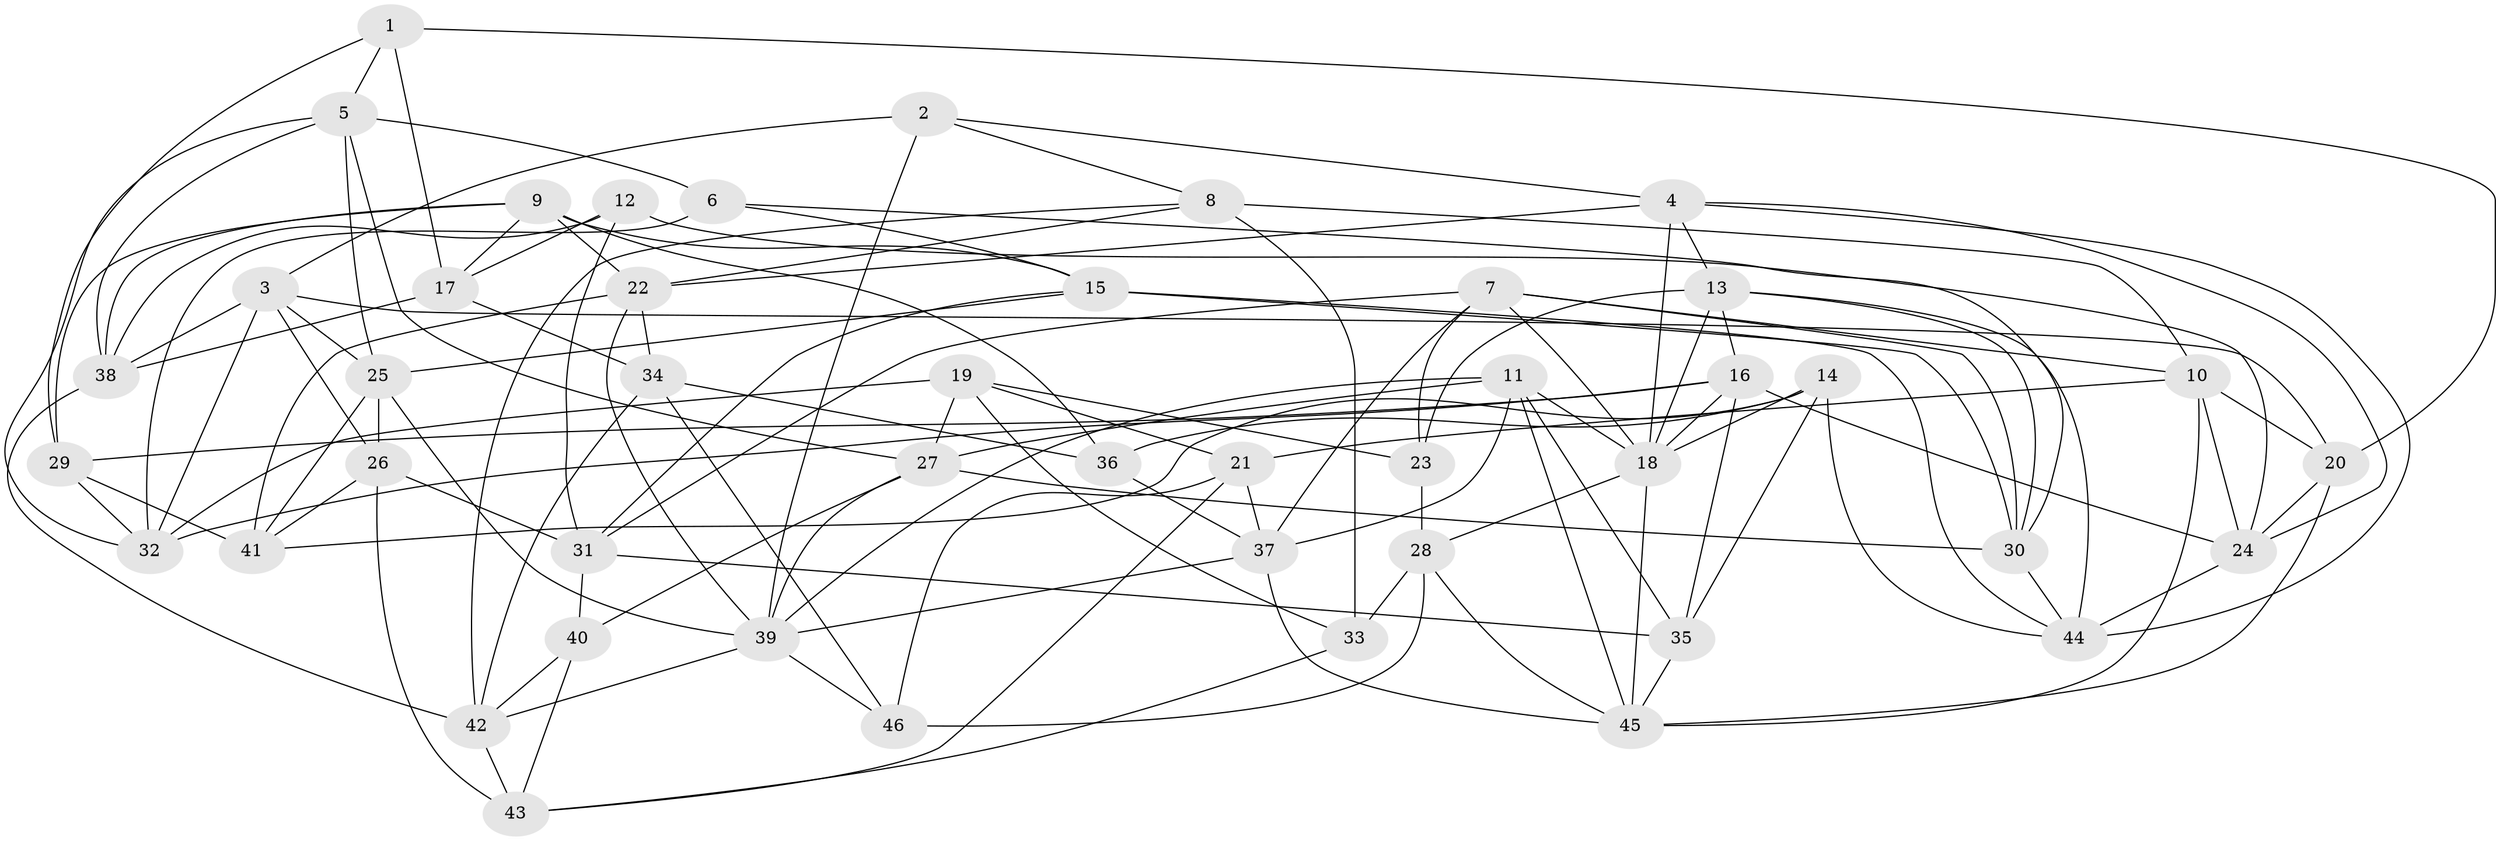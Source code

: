 // original degree distribution, {4: 1.0}
// Generated by graph-tools (version 1.1) at 2025/38/03/04/25 23:38:08]
// undirected, 46 vertices, 125 edges
graph export_dot {
  node [color=gray90,style=filled];
  1;
  2;
  3;
  4;
  5;
  6;
  7;
  8;
  9;
  10;
  11;
  12;
  13;
  14;
  15;
  16;
  17;
  18;
  19;
  20;
  21;
  22;
  23;
  24;
  25;
  26;
  27;
  28;
  29;
  30;
  31;
  32;
  33;
  34;
  35;
  36;
  37;
  38;
  39;
  40;
  41;
  42;
  43;
  44;
  45;
  46;
  1 -- 5 [weight=1.0];
  1 -- 17 [weight=1.0];
  1 -- 20 [weight=1.0];
  1 -- 29 [weight=1.0];
  2 -- 3 [weight=1.0];
  2 -- 4 [weight=1.0];
  2 -- 8 [weight=1.0];
  2 -- 39 [weight=1.0];
  3 -- 20 [weight=1.0];
  3 -- 25 [weight=1.0];
  3 -- 26 [weight=1.0];
  3 -- 32 [weight=1.0];
  3 -- 38 [weight=1.0];
  4 -- 13 [weight=1.0];
  4 -- 18 [weight=1.0];
  4 -- 22 [weight=1.0];
  4 -- 24 [weight=1.0];
  4 -- 44 [weight=1.0];
  5 -- 6 [weight=1.0];
  5 -- 25 [weight=1.0];
  5 -- 27 [weight=1.0];
  5 -- 32 [weight=1.0];
  5 -- 38 [weight=1.0];
  6 -- 15 [weight=1.0];
  6 -- 30 [weight=1.0];
  6 -- 32 [weight=1.0];
  7 -- 10 [weight=1.0];
  7 -- 18 [weight=1.0];
  7 -- 23 [weight=1.0];
  7 -- 30 [weight=1.0];
  7 -- 31 [weight=1.0];
  7 -- 37 [weight=1.0];
  8 -- 10 [weight=1.0];
  8 -- 22 [weight=1.0];
  8 -- 33 [weight=2.0];
  8 -- 42 [weight=1.0];
  9 -- 15 [weight=1.0];
  9 -- 17 [weight=1.0];
  9 -- 22 [weight=1.0];
  9 -- 29 [weight=1.0];
  9 -- 36 [weight=1.0];
  9 -- 38 [weight=1.0];
  10 -- 20 [weight=1.0];
  10 -- 21 [weight=1.0];
  10 -- 24 [weight=1.0];
  10 -- 45 [weight=1.0];
  11 -- 18 [weight=1.0];
  11 -- 27 [weight=1.0];
  11 -- 35 [weight=1.0];
  11 -- 37 [weight=1.0];
  11 -- 39 [weight=1.0];
  11 -- 45 [weight=1.0];
  12 -- 17 [weight=1.0];
  12 -- 24 [weight=1.0];
  12 -- 31 [weight=1.0];
  12 -- 38 [weight=1.0];
  13 -- 16 [weight=1.0];
  13 -- 18 [weight=1.0];
  13 -- 23 [weight=1.0];
  13 -- 30 [weight=1.0];
  13 -- 44 [weight=1.0];
  14 -- 18 [weight=1.0];
  14 -- 35 [weight=2.0];
  14 -- 36 [weight=1.0];
  14 -- 41 [weight=1.0];
  14 -- 44 [weight=1.0];
  15 -- 25 [weight=1.0];
  15 -- 30 [weight=1.0];
  15 -- 31 [weight=1.0];
  15 -- 44 [weight=1.0];
  16 -- 18 [weight=1.0];
  16 -- 24 [weight=1.0];
  16 -- 29 [weight=1.0];
  16 -- 32 [weight=1.0];
  16 -- 35 [weight=1.0];
  17 -- 34 [weight=2.0];
  17 -- 38 [weight=1.0];
  18 -- 28 [weight=1.0];
  18 -- 45 [weight=1.0];
  19 -- 21 [weight=2.0];
  19 -- 23 [weight=1.0];
  19 -- 27 [weight=1.0];
  19 -- 32 [weight=1.0];
  19 -- 33 [weight=1.0];
  20 -- 24 [weight=1.0];
  20 -- 45 [weight=2.0];
  21 -- 37 [weight=1.0];
  21 -- 43 [weight=1.0];
  21 -- 46 [weight=1.0];
  22 -- 34 [weight=1.0];
  22 -- 39 [weight=1.0];
  22 -- 41 [weight=1.0];
  23 -- 28 [weight=1.0];
  24 -- 44 [weight=1.0];
  25 -- 26 [weight=1.0];
  25 -- 39 [weight=1.0];
  25 -- 41 [weight=1.0];
  26 -- 31 [weight=1.0];
  26 -- 41 [weight=1.0];
  26 -- 43 [weight=2.0];
  27 -- 30 [weight=1.0];
  27 -- 39 [weight=1.0];
  27 -- 40 [weight=1.0];
  28 -- 33 [weight=2.0];
  28 -- 45 [weight=1.0];
  28 -- 46 [weight=1.0];
  29 -- 32 [weight=1.0];
  29 -- 41 [weight=2.0];
  30 -- 44 [weight=1.0];
  31 -- 35 [weight=1.0];
  31 -- 40 [weight=1.0];
  33 -- 43 [weight=1.0];
  34 -- 36 [weight=1.0];
  34 -- 42 [weight=1.0];
  34 -- 46 [weight=1.0];
  35 -- 45 [weight=1.0];
  36 -- 37 [weight=1.0];
  37 -- 39 [weight=1.0];
  37 -- 45 [weight=1.0];
  38 -- 42 [weight=1.0];
  39 -- 42 [weight=1.0];
  39 -- 46 [weight=1.0];
  40 -- 42 [weight=1.0];
  40 -- 43 [weight=1.0];
  42 -- 43 [weight=1.0];
}
